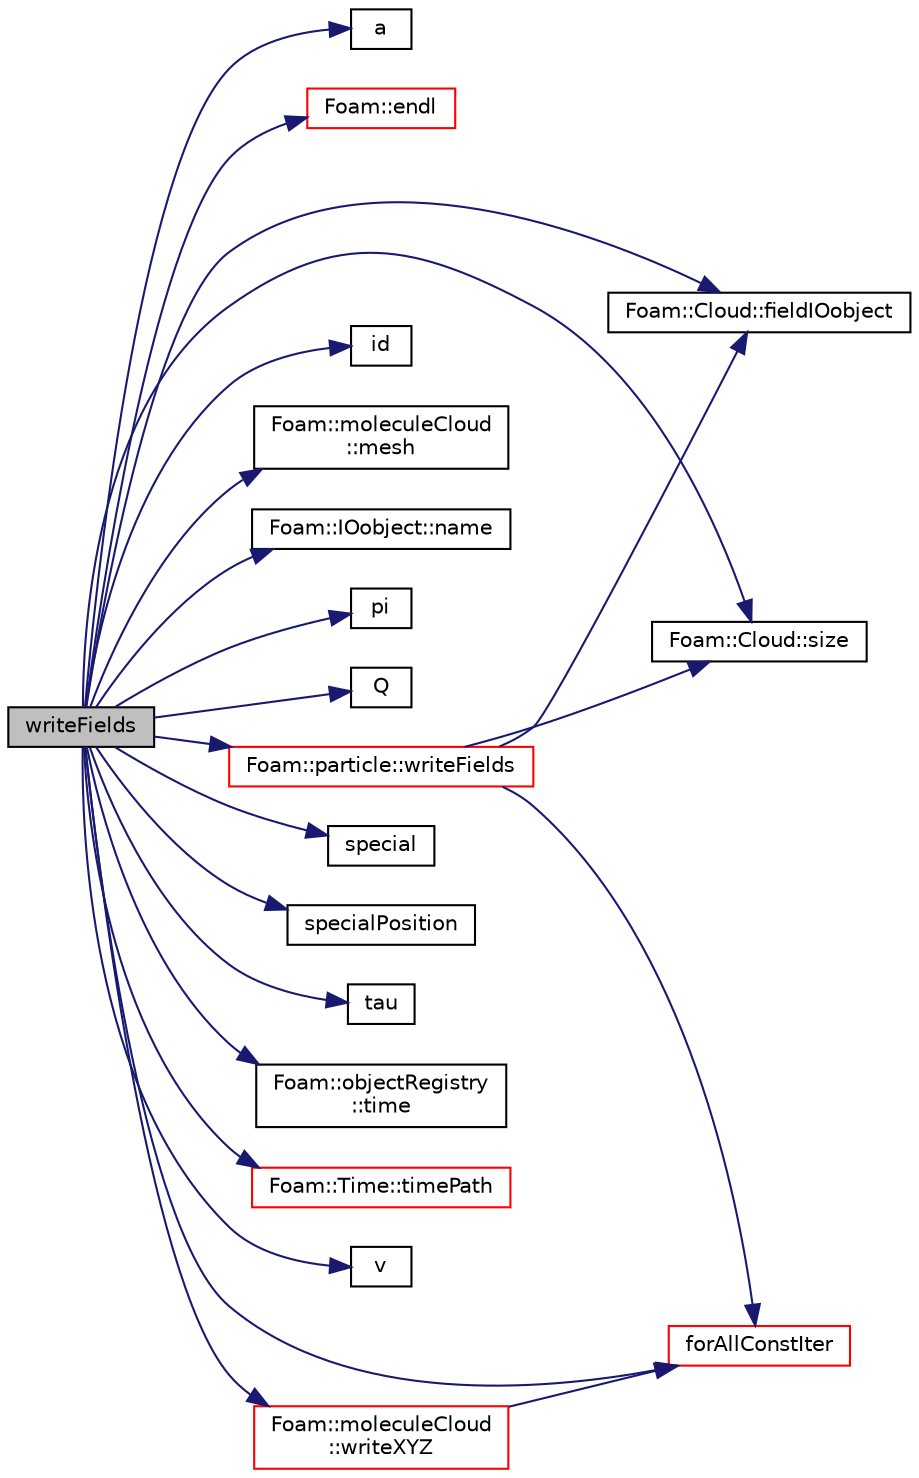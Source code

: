 digraph "writeFields"
{
  bgcolor="transparent";
  edge [fontname="Helvetica",fontsize="10",labelfontname="Helvetica",labelfontsize="10"];
  node [fontname="Helvetica",fontsize="10",shape=record];
  rankdir="LR";
  Node599 [label="writeFields",height=0.2,width=0.4,color="black", fillcolor="grey75", style="filled", fontcolor="black"];
  Node599 -> Node600 [color="midnightblue",fontsize="10",style="solid",fontname="Helvetica"];
  Node600 [label="a",height=0.2,width=0.4,color="black",URL="$a25521.html#a22c7c8f3f80e67d71dfe04e81f96c85e"];
  Node599 -> Node601 [color="midnightblue",fontsize="10",style="solid",fontname="Helvetica"];
  Node601 [label="Foam::endl",height=0.2,width=0.4,color="red",URL="$a21851.html#a2db8fe02a0d3909e9351bb4275b23ce4",tooltip="Add newline and flush stream. "];
  Node599 -> Node603 [color="midnightblue",fontsize="10",style="solid",fontname="Helvetica"];
  Node603 [label="Foam::Cloud::fieldIOobject",height=0.2,width=0.4,color="black",URL="$a24697.html#a96931e0eb11f9d9cd97e964e030a2c34",tooltip="Helper to construct IOobject for field and current time. "];
  Node599 -> Node604 [color="midnightblue",fontsize="10",style="solid",fontname="Helvetica"];
  Node604 [label="forAllConstIter",height=0.2,width=0.4,color="red",URL="$a39311.html#ae21e2836509b0fa7f7cedf6493b11b09"];
  Node599 -> Node899 [color="midnightblue",fontsize="10",style="solid",fontname="Helvetica"];
  Node899 [label="id",height=0.2,width=0.4,color="black",URL="$a25521.html#afbba53238ee2e7c8f14f6aa3ea8d9be1"];
  Node599 -> Node900 [color="midnightblue",fontsize="10",style="solid",fontname="Helvetica"];
  Node900 [label="Foam::moleculeCloud\l::mesh",height=0.2,width=0.4,color="black",URL="$a25537.html#a458b970a506d9f4c727dae3f97d98e2a"];
  Node599 -> Node666 [color="midnightblue",fontsize="10",style="solid",fontname="Helvetica"];
  Node666 [label="Foam::IOobject::name",height=0.2,width=0.4,color="black",URL="$a27249.html#acc80e00a8ac919288fb55bd14cc88bf6",tooltip="Return name. "];
  Node599 -> Node901 [color="midnightblue",fontsize="10",style="solid",fontname="Helvetica"];
  Node901 [label="pi",height=0.2,width=0.4,color="black",URL="$a25521.html#ab032809580d3d006116612141cced682"];
  Node599 -> Node902 [color="midnightblue",fontsize="10",style="solid",fontname="Helvetica"];
  Node902 [label="Q",height=0.2,width=0.4,color="black",URL="$a25521.html#a058c298c457880917d9176d564b88c53"];
  Node599 -> Node903 [color="midnightblue",fontsize="10",style="solid",fontname="Helvetica"];
  Node903 [label="Foam::Cloud::size",height=0.2,width=0.4,color="black",URL="$a24697.html#a9facbf0a118d395c89884e45a5ca4e4b"];
  Node599 -> Node904 [color="midnightblue",fontsize="10",style="solid",fontname="Helvetica"];
  Node904 [label="special",height=0.2,width=0.4,color="black",URL="$a25521.html#a413c7acc9b2cc0c9c0c8c22b5448f5eb"];
  Node599 -> Node905 [color="midnightblue",fontsize="10",style="solid",fontname="Helvetica"];
  Node905 [label="specialPosition",height=0.2,width=0.4,color="black",URL="$a25521.html#a2a5aa0b655f2bf7916fe965555ee432b"];
  Node599 -> Node906 [color="midnightblue",fontsize="10",style="solid",fontname="Helvetica"];
  Node906 [label="tau",height=0.2,width=0.4,color="black",URL="$a25521.html#a618f3c59470f4850b983d0be10ef7218"];
  Node599 -> Node704 [color="midnightblue",fontsize="10",style="solid",fontname="Helvetica"];
  Node704 [label="Foam::objectRegistry\l::time",height=0.2,width=0.4,color="black",URL="$a27433.html#a0d94096809fe3376b29a2a29ca11bb18",tooltip="Return time. "];
  Node599 -> Node907 [color="midnightblue",fontsize="10",style="solid",fontname="Helvetica"];
  Node907 [label="Foam::Time::timePath",height=0.2,width=0.4,color="red",URL="$a27457.html#ad4bbb93e8932e4bae50c44277d2b15fd",tooltip="Return current time path. "];
  Node599 -> Node913 [color="midnightblue",fontsize="10",style="solid",fontname="Helvetica"];
  Node913 [label="v",height=0.2,width=0.4,color="black",URL="$a25521.html#a0b28d9569e4deded6b9ae485461d0b04"];
  Node599 -> Node914 [color="midnightblue",fontsize="10",style="solid",fontname="Helvetica"];
  Node914 [label="Foam::particle::writeFields",height=0.2,width=0.4,color="red",URL="$a24721.html#a906eddb9c2a5710c531a5a57276cc18e",tooltip="Write the fields associated with the owner cloud. "];
  Node914 -> Node903 [color="midnightblue",fontsize="10",style="solid",fontname="Helvetica"];
  Node914 -> Node603 [color="midnightblue",fontsize="10",style="solid",fontname="Helvetica"];
  Node914 -> Node604 [color="midnightblue",fontsize="10",style="solid",fontname="Helvetica"];
  Node599 -> Node918 [color="midnightblue",fontsize="10",style="solid",fontname="Helvetica"];
  Node918 [label="Foam::moleculeCloud\l::writeXYZ",height=0.2,width=0.4,color="red",URL="$a25537.html#a52058f5b3ba24c4115b0c58c08e7884f",tooltip="Write molecule sites in XYZ format. "];
  Node918 -> Node604 [color="midnightblue",fontsize="10",style="solid",fontname="Helvetica"];
}
